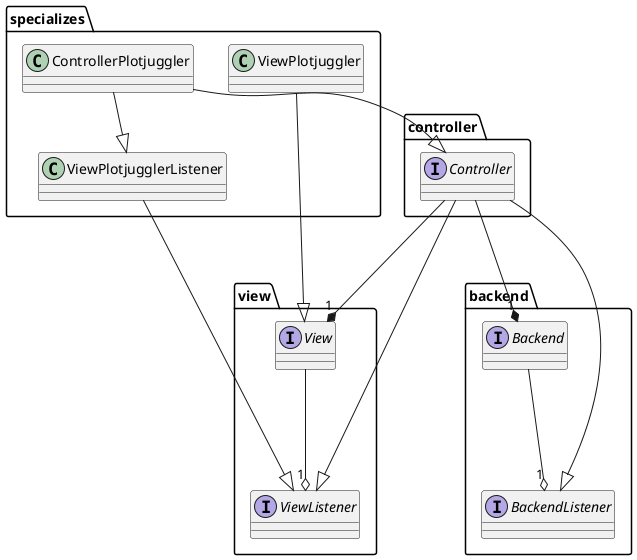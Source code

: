 
@startuml

' ---------------------------------------------------------

package backend
{

interface BackendListener

interface Backend

Backend  ---o  "1"  BackendListener

}

' ---------------------------------------------------------
' ---------------------------------------------------------

package view
{

interface View

interface ViewListener

View  ---o  "1"  ViewListener


}

' ---------------------------------------------------------
' ---------------------------------------------------------

package controller
{

interface Controller

Controller  --|>  BackendListener
Controller  --|>  ViewListener

Controller  ---*  "1"  Backend
Controller  ---*  "1"  View

}

' ---------------------------------------------------------
' ---------------------------------------------------------

package specializes
{

class ViewPlotjuggler
class ViewPlotjugglerListener

ViewPlotjuggler  --|>  View
ViewPlotjugglerListener  --|>  ViewListener

class ControllerPlotjuggler

ControllerPlotjuggler  --|>  Controller
ControllerPlotjuggler  --|>  ViewPlotjugglerListener

}

' ---------------------------------------------------------

@enduml
